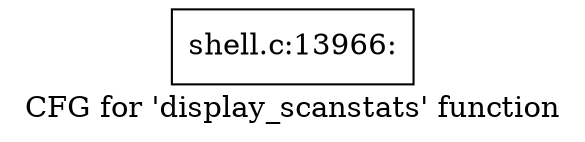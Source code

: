 digraph "CFG for 'display_scanstats' function" {
	label="CFG for 'display_scanstats' function";

	Node0x560277431dc0 [shape=record,label="{shell.c:13966:}"];
}
